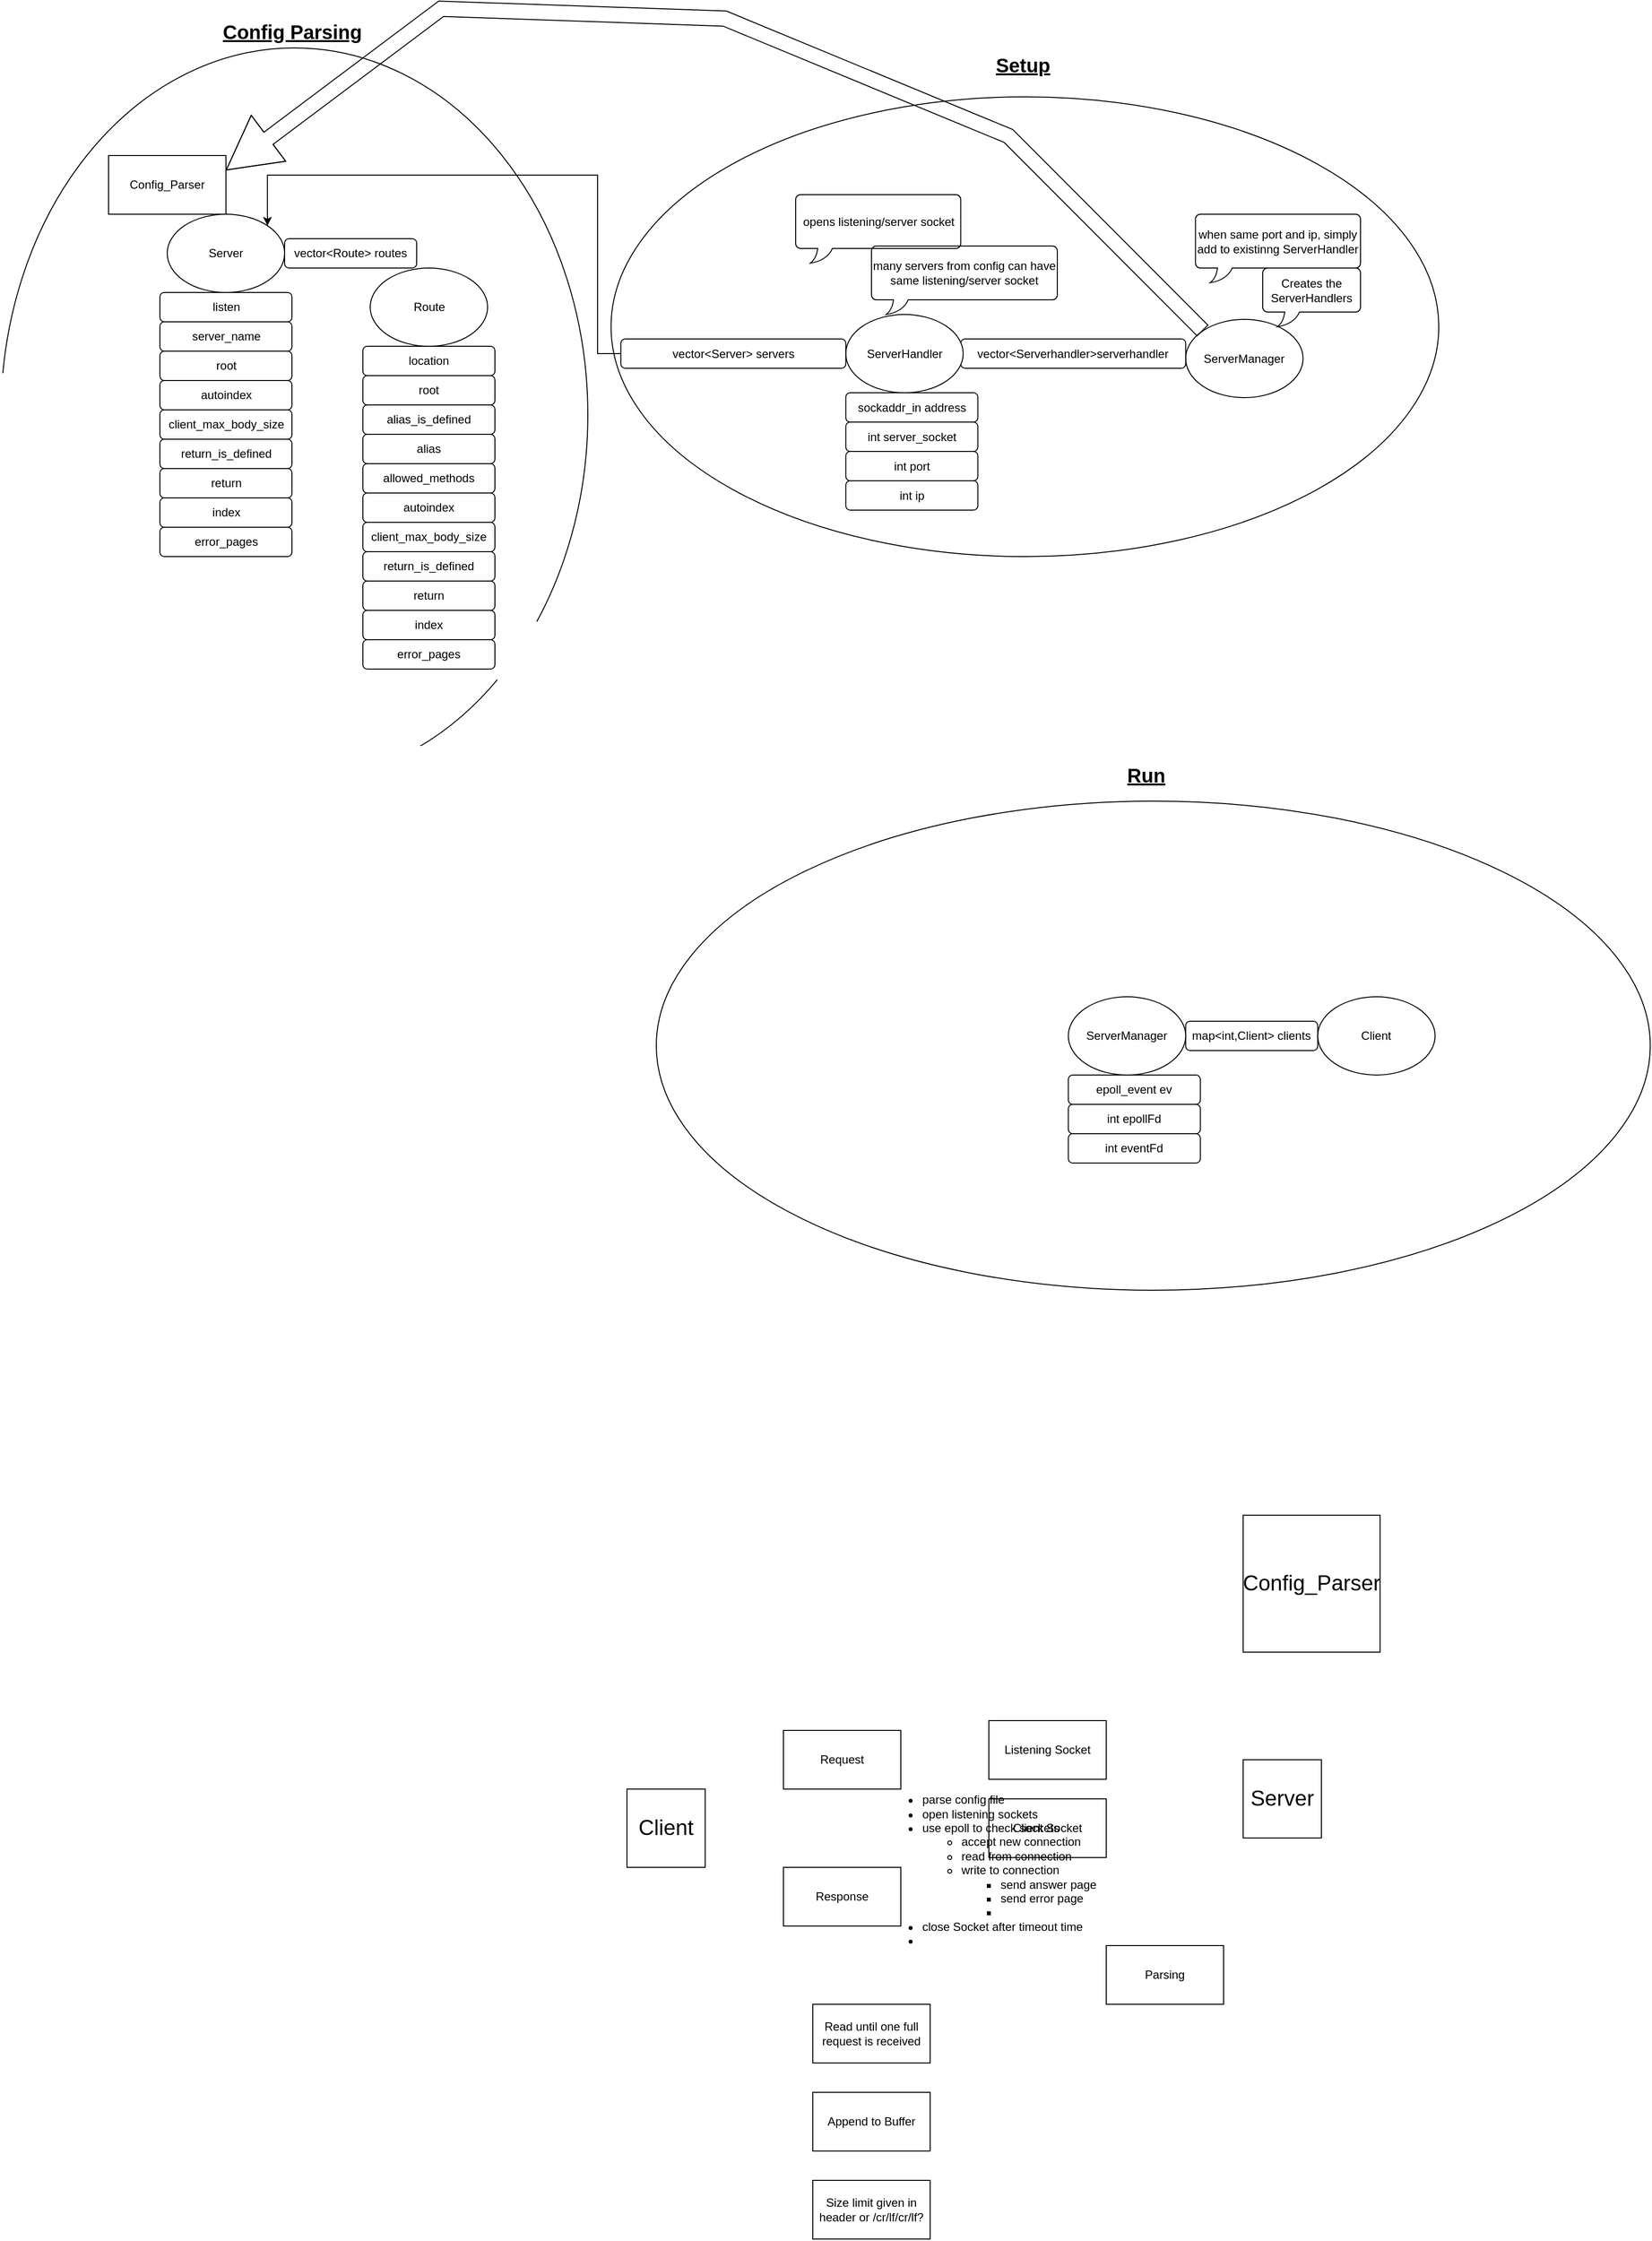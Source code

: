<mxfile version="24.8.6">
  <diagram name="Page-1" id="eRrzwueoh_8adngkIXSs">
    <mxGraphModel dx="1806" dy="2471" grid="1" gridSize="10" guides="1" tooltips="1" connect="1" arrows="1" fold="1" page="1" pageScale="1" pageWidth="850" pageHeight="1100" math="0" shadow="0">
      <root>
        <mxCell id="0" />
        <mxCell id="1" parent="0" />
        <mxCell id="YM9LCaY8pqyqaQv5ynZD-80" value="Setup" style="ellipse;whiteSpace=wrap;html=1;fillColor=none;noLabel=0;movableLabel=1;fontSize=20;fontStyle=5" vertex="1" parent="1">
          <mxGeometry x="323.75" y="-920" width="846.25" height="470" as="geometry">
            <mxPoint x="-2" y="-268" as="offset" />
          </mxGeometry>
        </mxCell>
        <mxCell id="YM9LCaY8pqyqaQv5ynZD-53" value="Config Parsing" style="ellipse;whiteSpace=wrap;html=1;fillColor=none;noLabel=0;movableLabel=1;fontSize=20;fontStyle=5" vertex="1" parent="1">
          <mxGeometry x="-300" y="-970" width="600" height="750" as="geometry">
            <mxPoint x="-2" y="-392" as="offset" />
          </mxGeometry>
        </mxCell>
        <mxCell id="aeYk51n5nFQIalupaCN_-1" value="Client" style="whiteSpace=wrap;html=1;aspect=fixed;fontSize=22;" parent="1" vertex="1">
          <mxGeometry x="340" y="810" width="80" height="80" as="geometry" />
        </mxCell>
        <mxCell id="aeYk51n5nFQIalupaCN_-2" value="Server" style="whiteSpace=wrap;html=1;aspect=fixed;fontSize=22;" parent="1" vertex="1">
          <mxGeometry x="970" y="780" width="80" height="80" as="geometry" />
        </mxCell>
        <mxCell id="aeYk51n5nFQIalupaCN_-3" value="Config_Parser" style="whiteSpace=wrap;html=1;aspect=fixed;fontSize=22;" parent="1" vertex="1">
          <mxGeometry x="970" y="530" width="140" height="140" as="geometry" />
        </mxCell>
        <mxCell id="aeYk51n5nFQIalupaCN_-8" value="Request" style="rounded=0;whiteSpace=wrap;html=1;" parent="1" vertex="1">
          <mxGeometry x="500" y="750" width="120" height="60" as="geometry" />
        </mxCell>
        <mxCell id="aeYk51n5nFQIalupaCN_-9" value="Response" style="rounded=0;whiteSpace=wrap;html=1;" parent="1" vertex="1">
          <mxGeometry x="500" y="890" width="120" height="60" as="geometry" />
        </mxCell>
        <mxCell id="aeYk51n5nFQIalupaCN_-10" value="Parsing" style="rounded=0;whiteSpace=wrap;html=1;" parent="1" vertex="1">
          <mxGeometry x="830" y="970" width="120" height="60" as="geometry" />
        </mxCell>
        <mxCell id="aeYk51n5nFQIalupaCN_-13" value="Listening Socket" style="rounded=0;whiteSpace=wrap;html=1;" parent="1" vertex="1">
          <mxGeometry x="710" y="740" width="120" height="60" as="geometry" />
        </mxCell>
        <mxCell id="aeYk51n5nFQIalupaCN_-14" value="Client Socket" style="rounded=0;whiteSpace=wrap;html=1;" parent="1" vertex="1">
          <mxGeometry x="710" y="820" width="120" height="60" as="geometry" />
        </mxCell>
        <mxCell id="aeYk51n5nFQIalupaCN_-15" value="&lt;ul&gt;&lt;li&gt;parse config file&lt;/li&gt;&lt;li&gt;open listening sockets&lt;/li&gt;&lt;li&gt;use epoll to check sockets&lt;/li&gt;&lt;ul&gt;&lt;li&gt;accept new connection&lt;/li&gt;&lt;li&gt;read from connection&lt;/li&gt;&lt;li&gt;write to connection&lt;/li&gt;&lt;ul&gt;&lt;li&gt;send answer page&lt;/li&gt;&lt;li&gt;send error page&lt;/li&gt;&lt;li&gt;&lt;br&gt;&lt;/li&gt;&lt;/ul&gt;&lt;/ul&gt;&lt;li&gt;close Socket after timeout time&lt;/li&gt;&lt;li&gt;&lt;br&gt;&lt;/li&gt;&lt;/ul&gt;&lt;div&gt;&lt;br&gt;&lt;/div&gt;" style="text;html=1;align=left;verticalAlign=middle;whiteSpace=wrap;rounded=0;" parent="1" vertex="1">
          <mxGeometry x="600" y="760" width="305" height="280" as="geometry" />
        </mxCell>
        <mxCell id="aeYk51n5nFQIalupaCN_-17" value="Read until one full request is received" style="rounded=0;whiteSpace=wrap;html=1;" parent="1" vertex="1">
          <mxGeometry x="530" y="1030" width="120" height="60" as="geometry" />
        </mxCell>
        <mxCell id="aeYk51n5nFQIalupaCN_-18" value="Append to Buffer" style="rounded=0;whiteSpace=wrap;html=1;" parent="1" vertex="1">
          <mxGeometry x="530" y="1120" width="120" height="60" as="geometry" />
        </mxCell>
        <mxCell id="aeYk51n5nFQIalupaCN_-19" value="Size limit given in header or /cr/lf/cr/lf?" style="rounded=0;whiteSpace=wrap;html=1;" parent="1" vertex="1">
          <mxGeometry x="530" y="1210" width="120" height="60" as="geometry" />
        </mxCell>
        <mxCell id="YM9LCaY8pqyqaQv5ynZD-1" value="Config_Parser" style="rounded=0;whiteSpace=wrap;html=1;" vertex="1" parent="1">
          <mxGeometry x="-190" y="-860" width="120" height="60" as="geometry" />
        </mxCell>
        <mxCell id="YM9LCaY8pqyqaQv5ynZD-3" value="Server" style="ellipse;whiteSpace=wrap;html=1;" vertex="1" parent="1">
          <mxGeometry x="-130" y="-800" width="120" height="80" as="geometry" />
        </mxCell>
        <mxCell id="YM9LCaY8pqyqaQv5ynZD-4" value="Route" style="ellipse;whiteSpace=wrap;html=1;" vertex="1" parent="1">
          <mxGeometry x="77.5" y="-745" width="120" height="80" as="geometry" />
        </mxCell>
        <mxCell id="YM9LCaY8pqyqaQv5ynZD-5" value="listen" style="rounded=1;whiteSpace=wrap;html=1;" vertex="1" parent="1">
          <mxGeometry x="-137.5" y="-720" width="135" height="30" as="geometry" />
        </mxCell>
        <mxCell id="YM9LCaY8pqyqaQv5ynZD-6" value="root" style="rounded=1;whiteSpace=wrap;html=1;" vertex="1" parent="1">
          <mxGeometry x="-137.5" y="-660" width="135" height="30" as="geometry" />
        </mxCell>
        <mxCell id="YM9LCaY8pqyqaQv5ynZD-7" value="autoindex" style="rounded=1;whiteSpace=wrap;html=1;" vertex="1" parent="1">
          <mxGeometry x="-137.5" y="-630" width="135" height="30" as="geometry" />
        </mxCell>
        <mxCell id="YM9LCaY8pqyqaQv5ynZD-8" value="client_max_body_size" style="rounded=1;whiteSpace=wrap;html=1;" vertex="1" parent="1">
          <mxGeometry x="-137.5" y="-600" width="135" height="30" as="geometry" />
        </mxCell>
        <mxCell id="YM9LCaY8pqyqaQv5ynZD-9" value="return" style="rounded=1;whiteSpace=wrap;html=1;" vertex="1" parent="1">
          <mxGeometry x="-137.5" y="-540" width="135" height="30" as="geometry" />
        </mxCell>
        <mxCell id="YM9LCaY8pqyqaQv5ynZD-10" value="index" style="rounded=1;whiteSpace=wrap;html=1;" vertex="1" parent="1">
          <mxGeometry x="-137.5" y="-510" width="135" height="30" as="geometry" />
        </mxCell>
        <mxCell id="YM9LCaY8pqyqaQv5ynZD-11" value="server_name" style="rounded=1;whiteSpace=wrap;html=1;" vertex="1" parent="1">
          <mxGeometry x="-137.5" y="-690" width="135" height="30" as="geometry" />
        </mxCell>
        <mxCell id="YM9LCaY8pqyqaQv5ynZD-12" value="error_pages" style="rounded=1;whiteSpace=wrap;html=1;" vertex="1" parent="1">
          <mxGeometry x="-137.5" y="-480" width="135" height="30" as="geometry" />
        </mxCell>
        <mxCell id="YM9LCaY8pqyqaQv5ynZD-13" value="vector&amp;lt;Route&amp;gt; routes" style="rounded=1;whiteSpace=wrap;html=1;" vertex="1" parent="1">
          <mxGeometry x="-10" y="-775" width="135" height="30" as="geometry" />
        </mxCell>
        <mxCell id="YM9LCaY8pqyqaQv5ynZD-14" value="location" style="rounded=1;whiteSpace=wrap;html=1;" vertex="1" parent="1">
          <mxGeometry x="70" y="-665" width="135" height="30" as="geometry" />
        </mxCell>
        <mxCell id="YM9LCaY8pqyqaQv5ynZD-15" value="root" style="rounded=1;whiteSpace=wrap;html=1;" vertex="1" parent="1">
          <mxGeometry x="70" y="-635" width="135" height="30" as="geometry" />
        </mxCell>
        <mxCell id="YM9LCaY8pqyqaQv5ynZD-16" value="autoindex" style="rounded=1;whiteSpace=wrap;html=1;" vertex="1" parent="1">
          <mxGeometry x="70" y="-515" width="135" height="30" as="geometry" />
        </mxCell>
        <mxCell id="YM9LCaY8pqyqaQv5ynZD-17" value="client_max_body_size" style="rounded=1;whiteSpace=wrap;html=1;" vertex="1" parent="1">
          <mxGeometry x="70" y="-485" width="135" height="30" as="geometry" />
        </mxCell>
        <mxCell id="YM9LCaY8pqyqaQv5ynZD-18" value="return" style="rounded=1;whiteSpace=wrap;html=1;" vertex="1" parent="1">
          <mxGeometry x="70" y="-425" width="135" height="30" as="geometry" />
        </mxCell>
        <mxCell id="YM9LCaY8pqyqaQv5ynZD-19" value="index" style="rounded=1;whiteSpace=wrap;html=1;" vertex="1" parent="1">
          <mxGeometry x="70" y="-395" width="135" height="30" as="geometry" />
        </mxCell>
        <mxCell id="YM9LCaY8pqyqaQv5ynZD-21" value="error_pages" style="rounded=1;whiteSpace=wrap;html=1;" vertex="1" parent="1">
          <mxGeometry x="70" y="-365" width="135" height="30" as="geometry" />
        </mxCell>
        <mxCell id="YM9LCaY8pqyqaQv5ynZD-22" value="alias" style="rounded=1;whiteSpace=wrap;html=1;" vertex="1" parent="1">
          <mxGeometry x="70" y="-575" width="135" height="30" as="geometry" />
        </mxCell>
        <mxCell id="YM9LCaY8pqyqaQv5ynZD-23" value="allowed_methods" style="rounded=1;whiteSpace=wrap;html=1;" vertex="1" parent="1">
          <mxGeometry x="70" y="-545" width="135" height="30" as="geometry" />
        </mxCell>
        <mxCell id="YM9LCaY8pqyqaQv5ynZD-24" value="alias_is_defined" style="rounded=1;whiteSpace=wrap;html=1;" vertex="1" parent="1">
          <mxGeometry x="70" y="-605" width="135" height="30" as="geometry" />
        </mxCell>
        <mxCell id="YM9LCaY8pqyqaQv5ynZD-25" value="return_is_defined" style="rounded=1;whiteSpace=wrap;html=1;" vertex="1" parent="1">
          <mxGeometry x="70" y="-455" width="135" height="30" as="geometry" />
        </mxCell>
        <mxCell id="YM9LCaY8pqyqaQv5ynZD-26" value="return_is_defined" style="rounded=1;whiteSpace=wrap;html=1;" vertex="1" parent="1">
          <mxGeometry x="-137.5" y="-570" width="135" height="30" as="geometry" />
        </mxCell>
        <mxCell id="YM9LCaY8pqyqaQv5ynZD-27" value="ServerManager" style="ellipse;whiteSpace=wrap;html=1;" vertex="1" parent="1">
          <mxGeometry x="911.25" y="-692.5" width="120" height="80" as="geometry" />
        </mxCell>
        <mxCell id="YM9LCaY8pqyqaQv5ynZD-56" value="vector&amp;lt;Serverhandler&amp;gt;serverhandler" style="rounded=1;whiteSpace=wrap;html=1;" vertex="1" parent="1">
          <mxGeometry x="681.25" y="-672.5" width="230" height="30" as="geometry" />
        </mxCell>
        <mxCell id="YM9LCaY8pqyqaQv5ynZD-57" value="map&amp;lt;int,Client&amp;gt; clients" style="rounded=1;whiteSpace=wrap;html=1;" vertex="1" parent="1">
          <mxGeometry x="911.25" y="25" width="135" height="30" as="geometry" />
        </mxCell>
        <mxCell id="YM9LCaY8pqyqaQv5ynZD-61" value="Client" style="ellipse;whiteSpace=wrap;html=1;" vertex="1" parent="1">
          <mxGeometry x="1046.25" width="120" height="80" as="geometry" />
        </mxCell>
        <mxCell id="YM9LCaY8pqyqaQv5ynZD-62" value="ServerHandler" style="ellipse;whiteSpace=wrap;html=1;" vertex="1" parent="1">
          <mxGeometry x="563.75" y="-697.5" width="120" height="80" as="geometry" />
        </mxCell>
        <mxCell id="YM9LCaY8pqyqaQv5ynZD-64" value="sockaddr_in address" style="rounded=1;whiteSpace=wrap;html=1;" vertex="1" parent="1">
          <mxGeometry x="563.75" y="-617.5" width="135" height="30" as="geometry" />
        </mxCell>
        <mxCell id="YM9LCaY8pqyqaQv5ynZD-65" value="int server_socket" style="rounded=1;whiteSpace=wrap;html=1;" vertex="1" parent="1">
          <mxGeometry x="563.75" y="-587.5" width="135" height="30" as="geometry" />
        </mxCell>
        <mxCell id="YM9LCaY8pqyqaQv5ynZD-66" value="int port" style="rounded=1;whiteSpace=wrap;html=1;" vertex="1" parent="1">
          <mxGeometry x="563.75" y="-557.5" width="135" height="30" as="geometry" />
        </mxCell>
        <mxCell id="YM9LCaY8pqyqaQv5ynZD-67" value="int ip" style="rounded=1;whiteSpace=wrap;html=1;" vertex="1" parent="1">
          <mxGeometry x="563.75" y="-527.5" width="135" height="30" as="geometry" />
        </mxCell>
        <mxCell id="YM9LCaY8pqyqaQv5ynZD-78" style="edgeStyle=orthogonalEdgeStyle;rounded=0;orthogonalLoop=1;jettySize=auto;html=1;exitX=0;exitY=0.5;exitDx=0;exitDy=0;entryX=1;entryY=0;entryDx=0;entryDy=0;" edge="1" parent="1" source="YM9LCaY8pqyqaQv5ynZD-68" target="YM9LCaY8pqyqaQv5ynZD-3">
          <mxGeometry relative="1" as="geometry">
            <Array as="points">
              <mxPoint x="310" y="-657" />
              <mxPoint x="310" y="-840" />
              <mxPoint x="-28" y="-840" />
            </Array>
          </mxGeometry>
        </mxCell>
        <mxCell id="YM9LCaY8pqyqaQv5ynZD-68" value="vector&amp;lt;Server&amp;gt; servers" style="rounded=1;whiteSpace=wrap;html=1;" vertex="1" parent="1">
          <mxGeometry x="333.75" y="-672.5" width="230" height="30" as="geometry" />
        </mxCell>
        <mxCell id="YM9LCaY8pqyqaQv5ynZD-82" value="Run" style="ellipse;whiteSpace=wrap;html=1;fillColor=none;noLabel=0;movableLabel=1;fontSize=20;fontStyle=5" vertex="1" parent="1">
          <mxGeometry x="370" y="-200" width="1016.25" height="500" as="geometry">
            <mxPoint x="-7" y="-277" as="offset" />
          </mxGeometry>
        </mxCell>
        <mxCell id="YM9LCaY8pqyqaQv5ynZD-83" value="ServerManager" style="ellipse;whiteSpace=wrap;html=1;" vertex="1" parent="1">
          <mxGeometry x="791.25" width="120" height="80" as="geometry" />
        </mxCell>
        <mxCell id="YM9LCaY8pqyqaQv5ynZD-84" value="int epollFd" style="rounded=1;whiteSpace=wrap;html=1;" vertex="1" parent="1">
          <mxGeometry x="791.25" y="110" width="135" height="30" as="geometry" />
        </mxCell>
        <mxCell id="YM9LCaY8pqyqaQv5ynZD-85" value="epoll_event ev" style="rounded=1;whiteSpace=wrap;html=1;" vertex="1" parent="1">
          <mxGeometry x="791.25" y="80" width="135" height="30" as="geometry" />
        </mxCell>
        <mxCell id="YM9LCaY8pqyqaQv5ynZD-86" value="int eventFd" style="rounded=1;whiteSpace=wrap;html=1;" vertex="1" parent="1">
          <mxGeometry x="791.25" y="140" width="135" height="30" as="geometry" />
        </mxCell>
        <mxCell id="YM9LCaY8pqyqaQv5ynZD-88" value="Creates the ServerHandlers" style="whiteSpace=wrap;html=1;shape=mxgraph.basic.roundRectCallout;dx=30;dy=15;size=5;boundedLbl=1;fillColor=none;" vertex="1" parent="1">
          <mxGeometry x="990" y="-745" width="100" height="60" as="geometry" />
        </mxCell>
        <mxCell id="YM9LCaY8pqyqaQv5ynZD-89" value="when same port and ip, simply add to existinng ServerHandler" style="whiteSpace=wrap;html=1;shape=mxgraph.basic.roundRectCallout;dx=30;dy=15;size=5;boundedLbl=1;fillColor=none;" vertex="1" parent="1">
          <mxGeometry x="921.25" y="-800" width="168.75" height="70" as="geometry" />
        </mxCell>
        <mxCell id="YM9LCaY8pqyqaQv5ynZD-90" value="opens listening/server socket" style="whiteSpace=wrap;html=1;shape=mxgraph.basic.roundRectCallout;dx=30;dy=15;size=5;boundedLbl=1;fillColor=none;" vertex="1" parent="1">
          <mxGeometry x="512.5" y="-820" width="168.75" height="70" as="geometry" />
        </mxCell>
        <mxCell id="YM9LCaY8pqyqaQv5ynZD-92" value="" style="shape=flexArrow;endArrow=classic;html=1;rounded=0;exitX=0;exitY=0;exitDx=0;exitDy=0;endWidth=42.222;endSize=17.622;width=15.556;entryX=1;entryY=0.25;entryDx=0;entryDy=0;" edge="1" parent="1" source="YM9LCaY8pqyqaQv5ynZD-27" target="YM9LCaY8pqyqaQv5ynZD-1">
          <mxGeometry width="50" height="50" relative="1" as="geometry">
            <mxPoint x="929" y="-681" as="sourcePoint" />
            <mxPoint x="-70" y="-845" as="targetPoint" />
            <Array as="points">
              <mxPoint x="730" y="-880" />
              <mxPoint x="440" y="-1000" />
              <mxPoint x="150" y="-1010" />
            </Array>
          </mxGeometry>
        </mxCell>
        <mxCell id="YM9LCaY8pqyqaQv5ynZD-91" value="many servers from config can have same listening/server socket" style="whiteSpace=wrap;html=1;shape=mxgraph.basic.roundRectCallout;dx=30;dy=15;size=5;boundedLbl=1;fillColor=none;" vertex="1" parent="1">
          <mxGeometry x="590" y="-767.5" width="190" height="70" as="geometry" />
        </mxCell>
      </root>
    </mxGraphModel>
  </diagram>
</mxfile>
